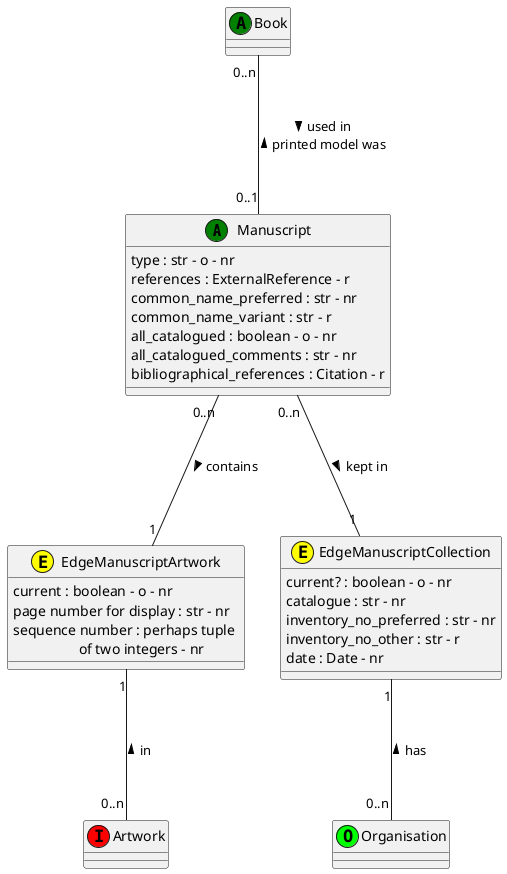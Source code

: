 @startuml 
class Manuscript <<(A,green)>>
Manuscript : type : str - o - nr
Manuscript : references : ExternalReference - r
Manuscript : common_name_preferred : str - nr
Manuscript : common_name_variant : str - r
Manuscript : all_catalogued : boolean - o - nr
Manuscript : all_catalogued_comments : str - nr
Manuscript : bibliographical_references : Citation - r


class EdgeManuscriptArtwork <<(E,yellow)>>
EdgeManuscriptArtwork : current : boolean - o - nr
EdgeManuscriptArtwork : page number for display : str - nr
EdgeManuscriptArtwork : sequence number : perhaps tuple \n                  of two integers - nr

class Artwork <<(I,red)>>

class Book <<(A,green)>>

class EdgeManuscriptCollection <<(E,yellow)>>
EdgeManuscriptCollection : current? : boolean - o - nr
EdgeManuscriptCollection : catalogue : str - nr
EdgeManuscriptCollection : inventory_no_preferred : str - nr
EdgeManuscriptCollection : inventory_no_other : str - r
EdgeManuscriptCollection : date : Date - nr

class Organisation <<(O,lime)>>

Book "0..n" --- "0..1" Manuscript : > used in  \n printed model was <

Manuscript "0..n" --- "1" EdgeManuscriptArtwork : contains > 

EdgeManuscriptArtwork "1" --- "0..n" Artwork : in <

Manuscript "0..n" --- "1" EdgeManuscriptCollection : kept in >

EdgeManuscriptCollection "1" --- "0..n" Organisation : has <

@enduml 
